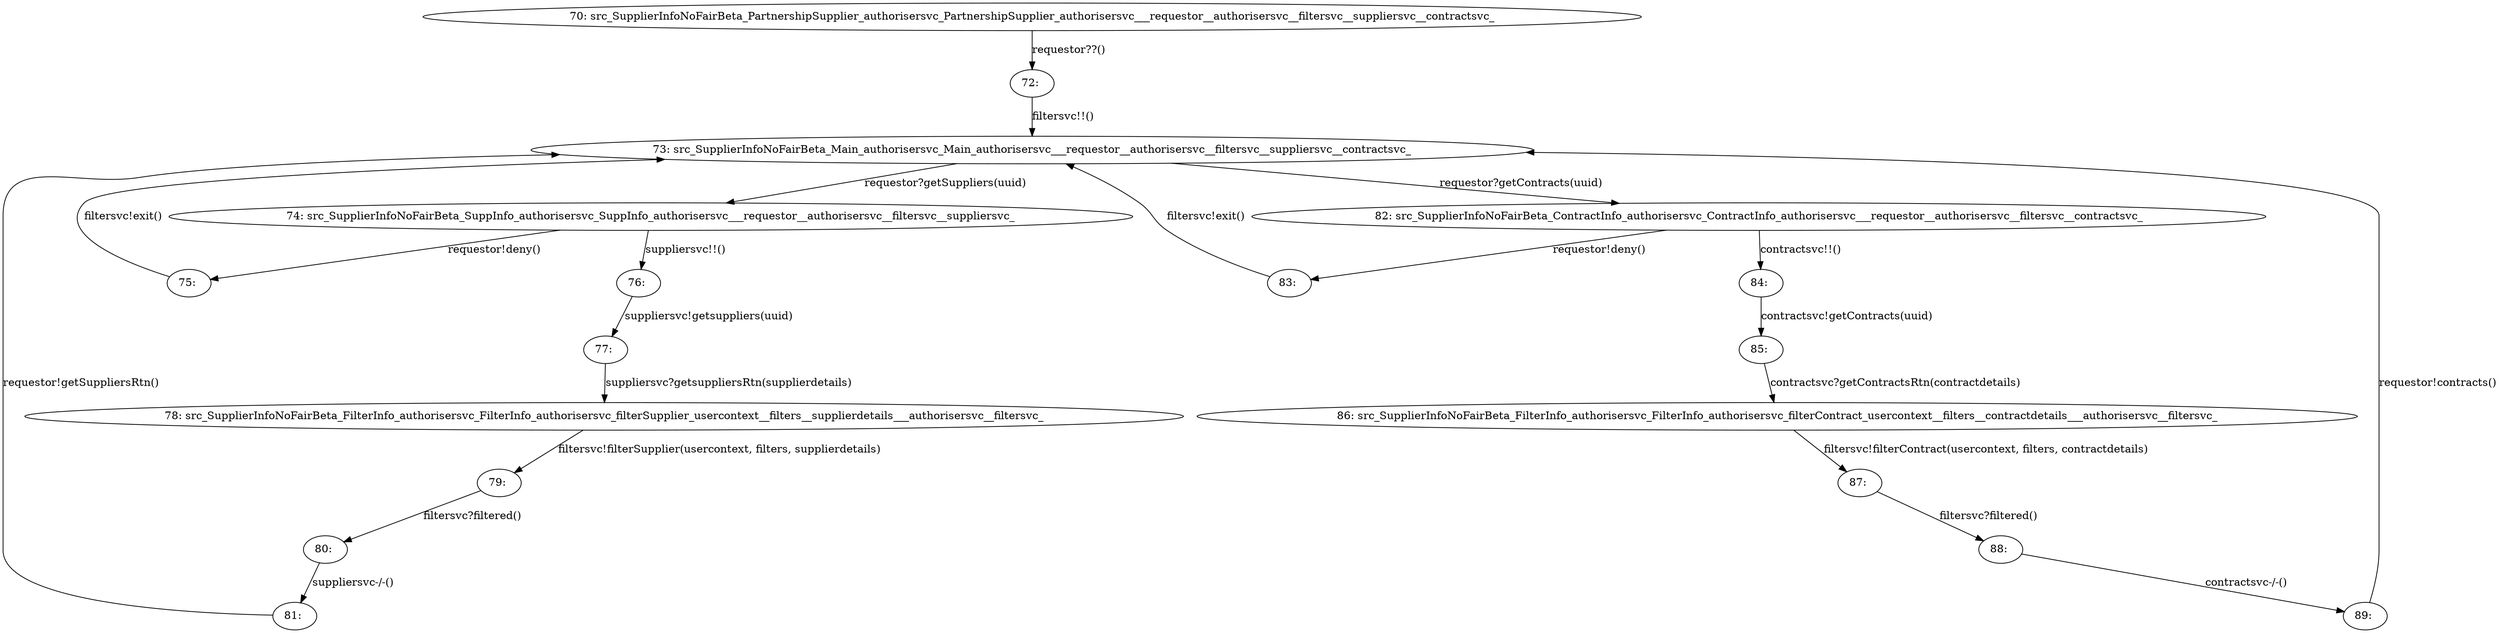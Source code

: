 
digraph G {
compound = true;
"70" [ label="70: src_SupplierInfoNoFairBeta_PartnershipSupplier_authorisersvc_PartnershipSupplier_authorisersvc___requestor__authorisersvc__filtersvc__suppliersvc__contractsvc_" ];
"70" -> "72" [ label="requestor??()" ];
"72" [ label="72: " ];
"72" -> "73" [ label="filtersvc!!()" ];
"73" [ label="73: src_SupplierInfoNoFairBeta_Main_authorisersvc_Main_authorisersvc___requestor__authorisersvc__filtersvc__suppliersvc__contractsvc_" ];
"73" -> "74" [ label="requestor?getSuppliers(uuid)" ];
"74" [ label="74: src_SupplierInfoNoFairBeta_SuppInfo_authorisersvc_SuppInfo_authorisersvc___requestor__authorisersvc__filtersvc__suppliersvc_" ];
"74" -> "75" [ label="requestor!deny()" ];
"75" [ label="75: " ];
"75" -> "73" [ label="filtersvc!exit()" ];
"74" -> "76" [ label="suppliersvc!!()" ];
"76" [ label="76: " ];
"76" -> "77" [ label="suppliersvc!getsuppliers(uuid)" ];
"77" [ label="77: " ];
"77" -> "78" [ label="suppliersvc?getsuppliersRtn(supplierdetails)" ];
"78" [ label="78: src_SupplierInfoNoFairBeta_FilterInfo_authorisersvc_FilterInfo_authorisersvc_filterSupplier_usercontext__filters__supplierdetails___authorisersvc__filtersvc_" ];
"78" -> "79" [ label="filtersvc!filterSupplier(usercontext, filters, supplierdetails)" ];
"79" [ label="79: " ];
"79" -> "80" [ label="filtersvc?filtered()" ];
"80" [ label="80: " ];
"80" -> "81" [ label="suppliersvc-/-()" ];
"81" [ label="81: " ];
"81" -> "73" [ label="requestor!getSuppliersRtn()" ];
"73" -> "82" [ label="requestor?getContracts(uuid)" ];
"82" [ label="82: src_SupplierInfoNoFairBeta_ContractInfo_authorisersvc_ContractInfo_authorisersvc___requestor__authorisersvc__filtersvc__contractsvc_" ];
"82" -> "83" [ label="requestor!deny()" ];
"83" [ label="83: " ];
"83" -> "73" [ label="filtersvc!exit()" ];
"82" -> "84" [ label="contractsvc!!()" ];
"84" [ label="84: " ];
"84" -> "85" [ label="contractsvc!getContracts(uuid)" ];
"85" [ label="85: " ];
"85" -> "86" [ label="contractsvc?getContractsRtn(contractdetails)" ];
"86" [ label="86: src_SupplierInfoNoFairBeta_FilterInfo_authorisersvc_FilterInfo_authorisersvc_filterContract_usercontext__filters__contractdetails___authorisersvc__filtersvc_" ];
"86" -> "87" [ label="filtersvc!filterContract(usercontext, filters, contractdetails)" ];
"87" [ label="87: " ];
"87" -> "88" [ label="filtersvc?filtered()" ];
"88" [ label="88: " ];
"88" -> "89" [ label="contractsvc-/-()" ];
"89" [ label="89: " ];
"89" -> "73" [ label="requestor!contracts()" ];
}
